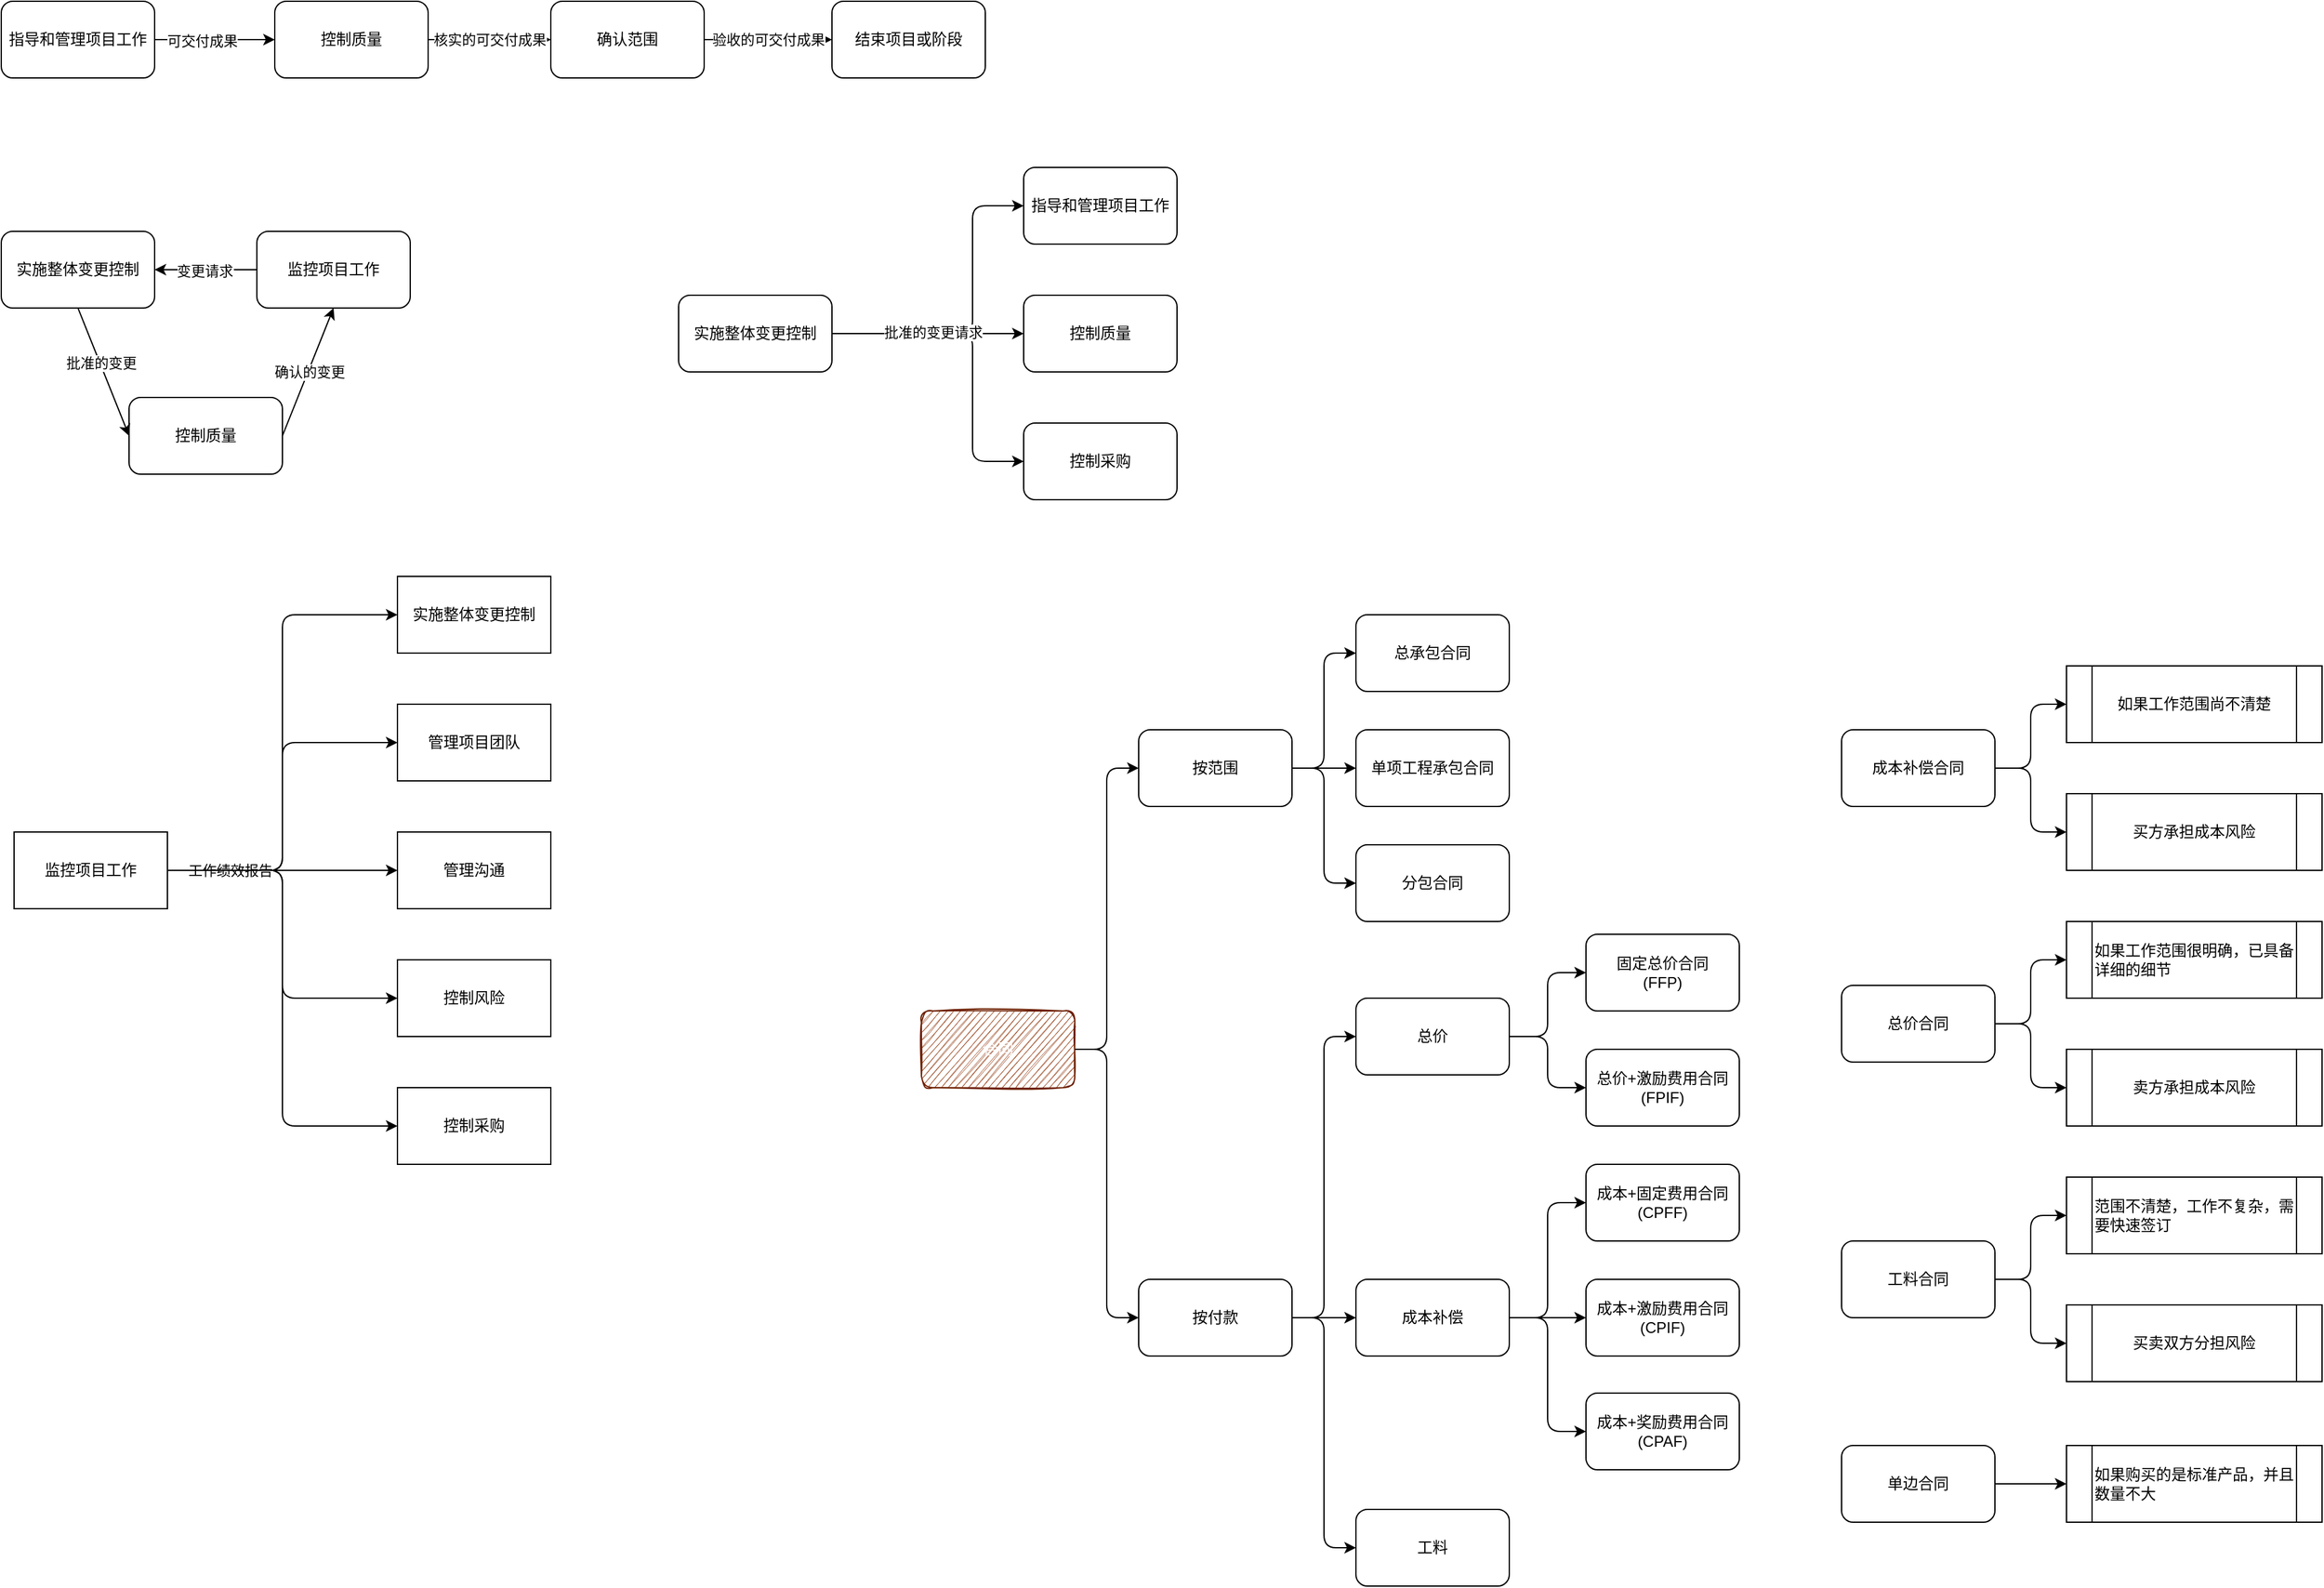<mxfile>
    <diagram id="iVscjCF53jSntFp0XOt4" name="Page-1">
        <mxGraphModel dx="990" dy="815" grid="1" gridSize="10" guides="1" tooltips="1" connect="1" arrows="1" fold="1" page="1" pageScale="1" pageWidth="827" pageHeight="1169" math="0" shadow="0">
            <root>
                <mxCell id="0"/>
                <mxCell id="1" parent="0"/>
                <mxCell id="30" value="" style="group" parent="1" vertex="1" connectable="0">
                    <mxGeometry x="80" y="270" width="320" height="190" as="geometry"/>
                </mxCell>
                <mxCell id="10" value="控制质量&lt;span style=&quot;color: rgba(0 , 0 , 0 , 0) ; font-family: monospace ; font-size: 0px&quot;&gt;%3CmxGraphModel%3E%3Croot%3E%3CmxCell%20id%3D%220%22%2F%3E%3CmxCell%20id%3D%221%22%20parent%3D%220%22%2F%3E%3CmxCell%20id%3D%222%22%20value%3D%22%E6%8C%87%E5%AF%BC%E5%92%8C%E7%AE%A1%E7%90%86%E9%A1%B9%E7%9B%AE%E5%B7%A5%E4%BD%9C%22%20style%3D%22rounded%3D1%3BwhiteSpace%3Dwrap%3Bhtml%3D1%3B%22%20vertex%3D%221%22%20parent%3D%221%22%3E%3CmxGeometry%20x%3D%2280%22%20y%3D%2290%22%20width%3D%22120%22%20height%3D%2260%22%20as%3D%22geometry%22%2F%3E%3C%2FmxCell%3E%3C%2Froot%3E%3C%2FmxGraphModel%3E&lt;/span&gt;" style="rounded=1;whiteSpace=wrap;html=1;" parent="30" vertex="1">
                    <mxGeometry x="100" y="130" width="120" height="60" as="geometry"/>
                </mxCell>
                <mxCell id="11" value="监控项目工作" style="rounded=1;whiteSpace=wrap;html=1;" parent="30" vertex="1">
                    <mxGeometry x="200" width="120" height="60" as="geometry"/>
                </mxCell>
                <mxCell id="13" style="edgeStyle=none;html=1;exitX=1;exitY=0.5;exitDx=0;exitDy=0;entryX=0.5;entryY=1;entryDx=0;entryDy=0;" parent="30" source="10" target="11" edge="1">
                    <mxGeometry relative="1" as="geometry"/>
                </mxCell>
                <mxCell id="16" value="确认的变更" style="edgeLabel;html=1;align=center;verticalAlign=middle;resizable=0;points=[];" parent="13" vertex="1" connectable="0">
                    <mxGeometry x="0.007" y="-1" relative="1" as="geometry">
                        <mxPoint as="offset"/>
                    </mxGeometry>
                </mxCell>
                <mxCell id="15" style="edgeStyle=none;html=1;exitX=0.5;exitY=1;exitDx=0;exitDy=0;entryX=0;entryY=0.5;entryDx=0;entryDy=0;" parent="30" source="12" target="10" edge="1">
                    <mxGeometry relative="1" as="geometry"/>
                </mxCell>
                <mxCell id="18" value="批准的变更" style="edgeLabel;html=1;align=center;verticalAlign=middle;resizable=0;points=[];" parent="15" vertex="1" connectable="0">
                    <mxGeometry x="-0.141" relative="1" as="geometry">
                        <mxPoint as="offset"/>
                    </mxGeometry>
                </mxCell>
                <mxCell id="12" value="实施整体变更控制" style="rounded=1;whiteSpace=wrap;html=1;" parent="30" vertex="1">
                    <mxGeometry width="120" height="60" as="geometry"/>
                </mxCell>
                <mxCell id="14" style="edgeStyle=none;html=1;exitX=0;exitY=0.5;exitDx=0;exitDy=0;entryX=1;entryY=0.5;entryDx=0;entryDy=0;" parent="30" source="11" target="12" edge="1">
                    <mxGeometry relative="1" as="geometry"/>
                </mxCell>
                <mxCell id="17" value="变更请求" style="edgeLabel;html=1;align=center;verticalAlign=middle;resizable=0;points=[];" parent="14" vertex="1" connectable="0">
                    <mxGeometry x="0.025" y="1" relative="1" as="geometry">
                        <mxPoint as="offset"/>
                    </mxGeometry>
                </mxCell>
                <mxCell id="31" value="" style="group" parent="1" vertex="1" connectable="0">
                    <mxGeometry x="80" y="90" width="770" height="60" as="geometry"/>
                </mxCell>
                <mxCell id="2" value="指导和管理项目工作" style="rounded=1;whiteSpace=wrap;html=1;" parent="31" vertex="1">
                    <mxGeometry width="120" height="60" as="geometry"/>
                </mxCell>
                <mxCell id="3" value="控制质量&lt;span style=&quot;color: rgba(0 , 0 , 0 , 0) ; font-family: monospace ; font-size: 0px&quot;&gt;%3CmxGraphModel%3E%3Croot%3E%3CmxCell%20id%3D%220%22%2F%3E%3CmxCell%20id%3D%221%22%20parent%3D%220%22%2F%3E%3CmxCell%20id%3D%222%22%20value%3D%22%E6%8C%87%E5%AF%BC%E5%92%8C%E7%AE%A1%E7%90%86%E9%A1%B9%E7%9B%AE%E5%B7%A5%E4%BD%9C%22%20style%3D%22rounded%3D1%3BwhiteSpace%3Dwrap%3Bhtml%3D1%3B%22%20vertex%3D%221%22%20parent%3D%221%22%3E%3CmxGeometry%20x%3D%2280%22%20y%3D%2290%22%20width%3D%22120%22%20height%3D%2260%22%20as%3D%22geometry%22%2F%3E%3C%2FmxCell%3E%3C%2Froot%3E%3C%2FmxGraphModel%3E&lt;/span&gt;" style="rounded=1;whiteSpace=wrap;html=1;" parent="31" vertex="1">
                    <mxGeometry x="214" width="120" height="60" as="geometry"/>
                </mxCell>
                <mxCell id="6" style="edgeStyle=none;html=1;exitX=1;exitY=0.5;exitDx=0;exitDy=0;entryX=0;entryY=0.5;entryDx=0;entryDy=0;" parent="31" source="2" target="3" edge="1">
                    <mxGeometry relative="1" as="geometry"/>
                </mxCell>
                <mxCell id="7" value="可交付成果" style="edgeLabel;html=1;align=center;verticalAlign=middle;resizable=0;points=[];" parent="6" vertex="1" connectable="0">
                    <mxGeometry x="-0.213" y="-1" relative="1" as="geometry">
                        <mxPoint as="offset"/>
                    </mxGeometry>
                </mxCell>
                <mxCell id="4" value="确认范围" style="rounded=1;whiteSpace=wrap;html=1;" parent="31" vertex="1">
                    <mxGeometry x="430" width="120" height="60" as="geometry"/>
                </mxCell>
                <mxCell id="8" value="核实的可交付成果" style="edgeStyle=none;html=1;exitX=1;exitY=0.5;exitDx=0;exitDy=0;entryX=0;entryY=0.5;entryDx=0;entryDy=0;" parent="31" source="3" target="4" edge="1">
                    <mxGeometry relative="1" as="geometry"/>
                </mxCell>
                <mxCell id="5" value="结束项目或阶段" style="rounded=1;whiteSpace=wrap;html=1;" parent="31" vertex="1">
                    <mxGeometry x="650" width="120" height="60" as="geometry"/>
                </mxCell>
                <mxCell id="9" value="验收的可交付成果" style="edgeStyle=none;html=1;exitX=1;exitY=0.5;exitDx=0;exitDy=0;entryX=0;entryY=0.5;entryDx=0;entryDy=0;" parent="31" source="4" target="5" edge="1">
                    <mxGeometry relative="1" as="geometry"/>
                </mxCell>
                <mxCell id="42" value="" style="group" vertex="1" connectable="0" parent="1">
                    <mxGeometry x="610" y="220" width="390" height="260" as="geometry"/>
                </mxCell>
                <mxCell id="32" value="实施整体变更控制" style="rounded=1;whiteSpace=wrap;html=1;" vertex="1" parent="42">
                    <mxGeometry y="100" width="120" height="60" as="geometry"/>
                </mxCell>
                <mxCell id="33" value="指导和管理项目工作" style="rounded=1;whiteSpace=wrap;html=1;" vertex="1" parent="42">
                    <mxGeometry x="270" width="120" height="60" as="geometry"/>
                </mxCell>
                <mxCell id="36" style="edgeStyle=orthogonalEdgeStyle;html=1;exitX=1;exitY=0.5;exitDx=0;exitDy=0;entryX=0;entryY=0.5;entryDx=0;entryDy=0;" edge="1" parent="42" source="32" target="33">
                    <mxGeometry relative="1" as="geometry">
                        <Array as="points">
                            <mxPoint x="230" y="130"/>
                            <mxPoint x="230" y="30"/>
                        </Array>
                    </mxGeometry>
                </mxCell>
                <mxCell id="34" value="控制质量" style="rounded=1;whiteSpace=wrap;html=1;" vertex="1" parent="42">
                    <mxGeometry x="270" y="100" width="120" height="60" as="geometry"/>
                </mxCell>
                <mxCell id="37" style="edgeStyle=orthogonalEdgeStyle;html=1;exitX=1;exitY=0.5;exitDx=0;exitDy=0;entryX=0;entryY=0.5;entryDx=0;entryDy=0;" edge="1" parent="42" source="32" target="34">
                    <mxGeometry relative="1" as="geometry"/>
                </mxCell>
                <mxCell id="35" value="控制采购" style="rounded=1;whiteSpace=wrap;html=1;" vertex="1" parent="42">
                    <mxGeometry x="270" y="200" width="120" height="60" as="geometry"/>
                </mxCell>
                <mxCell id="39" style="edgeStyle=orthogonalEdgeStyle;html=1;exitX=1;exitY=0.5;exitDx=0;exitDy=0;entryX=0;entryY=0.5;entryDx=0;entryDy=0;" edge="1" parent="42" source="32" target="35">
                    <mxGeometry relative="1" as="geometry">
                        <Array as="points">
                            <mxPoint x="230" y="130"/>
                            <mxPoint x="230" y="230"/>
                        </Array>
                    </mxGeometry>
                </mxCell>
                <mxCell id="41" value="批准的变更请求" style="edgeLabel;html=1;align=center;verticalAlign=middle;resizable=0;points=[];" vertex="1" connectable="0" parent="39">
                    <mxGeometry x="-0.369" y="1" relative="1" as="geometry">
                        <mxPoint as="offset"/>
                    </mxGeometry>
                </mxCell>
                <mxCell id="76" style="edgeStyle=orthogonalEdgeStyle;html=1;exitX=1;exitY=0.5;exitDx=0;exitDy=0;entryX=0;entryY=0.5;entryDx=0;entryDy=0;" edge="1" parent="1" source="43" target="44">
                    <mxGeometry relative="1" as="geometry"/>
                </mxCell>
                <mxCell id="77" style="edgeStyle=orthogonalEdgeStyle;html=1;exitX=1;exitY=0.5;exitDx=0;exitDy=0;entryX=0;entryY=0.5;entryDx=0;entryDy=0;" edge="1" parent="1" source="43" target="53">
                    <mxGeometry relative="1" as="geometry"/>
                </mxCell>
                <mxCell id="43" value="合同" style="rounded=1;whiteSpace=wrap;html=1;fillColor=#a0522d;strokeColor=#6D1F00;fontColor=#ffffff;sketch=1;" vertex="1" parent="1">
                    <mxGeometry x="800" y="880" width="120" height="60" as="geometry"/>
                </mxCell>
                <mxCell id="51" value="" style="group" vertex="1" connectable="0" parent="1">
                    <mxGeometry x="970" y="570" width="290" height="240" as="geometry"/>
                </mxCell>
                <mxCell id="44" value="按范围" style="rounded=1;whiteSpace=wrap;html=1;" vertex="1" parent="51">
                    <mxGeometry y="90" width="120" height="60" as="geometry"/>
                </mxCell>
                <mxCell id="45" value="总承包合同" style="rounded=1;whiteSpace=wrap;html=1;" vertex="1" parent="51">
                    <mxGeometry x="170" width="120" height="60" as="geometry"/>
                </mxCell>
                <mxCell id="48" style="edgeStyle=orthogonalEdgeStyle;html=1;exitX=1;exitY=0.5;exitDx=0;exitDy=0;entryX=0;entryY=0.5;entryDx=0;entryDy=0;" edge="1" parent="51" source="44" target="45">
                    <mxGeometry relative="1" as="geometry"/>
                </mxCell>
                <mxCell id="46" value="单项工程承包合同" style="rounded=1;whiteSpace=wrap;html=1;" vertex="1" parent="51">
                    <mxGeometry x="170" y="90" width="120" height="60" as="geometry"/>
                </mxCell>
                <mxCell id="49" style="edgeStyle=orthogonalEdgeStyle;html=1;exitX=1;exitY=0.5;exitDx=0;exitDy=0;entryX=0;entryY=0.5;entryDx=0;entryDy=0;" edge="1" parent="51" source="44" target="46">
                    <mxGeometry relative="1" as="geometry"/>
                </mxCell>
                <mxCell id="47" value="分包合同" style="rounded=1;whiteSpace=wrap;html=1;" vertex="1" parent="51">
                    <mxGeometry x="170" y="180" width="120" height="60" as="geometry"/>
                </mxCell>
                <mxCell id="50" style="edgeStyle=orthogonalEdgeStyle;html=1;exitX=1;exitY=0.5;exitDx=0;exitDy=0;entryX=0;entryY=0.5;entryDx=0;entryDy=0;" edge="1" parent="51" source="44" target="47">
                    <mxGeometry relative="1" as="geometry"/>
                </mxCell>
                <mxCell id="75" value="" style="group" vertex="1" connectable="0" parent="1">
                    <mxGeometry x="970" y="820" width="470" height="510" as="geometry"/>
                </mxCell>
                <mxCell id="53" value="按付款" style="rounded=1;whiteSpace=wrap;html=1;" vertex="1" parent="75">
                    <mxGeometry y="270" width="120" height="60" as="geometry"/>
                </mxCell>
                <mxCell id="54" value="总价" style="rounded=1;whiteSpace=wrap;html=1;" vertex="1" parent="75">
                    <mxGeometry x="170" y="50" width="120" height="60" as="geometry"/>
                </mxCell>
                <mxCell id="55" style="edgeStyle=orthogonalEdgeStyle;html=1;exitX=1;exitY=0.5;exitDx=0;exitDy=0;entryX=0;entryY=0.5;entryDx=0;entryDy=0;" edge="1" parent="75" source="53" target="54">
                    <mxGeometry y="30" as="geometry"/>
                </mxCell>
                <mxCell id="56" value="成本补偿" style="rounded=1;whiteSpace=wrap;html=1;" vertex="1" parent="75">
                    <mxGeometry x="170" y="270" width="120" height="60" as="geometry"/>
                </mxCell>
                <mxCell id="57" style="edgeStyle=orthogonalEdgeStyle;html=1;exitX=1;exitY=0.5;exitDx=0;exitDy=0;entryX=0;entryY=0.5;entryDx=0;entryDy=0;" edge="1" parent="75" source="53" target="56">
                    <mxGeometry y="30" as="geometry"/>
                </mxCell>
                <mxCell id="60" value="固定总价合同&lt;br&gt;(FFP)" style="rounded=1;whiteSpace=wrap;html=1;" vertex="1" parent="75">
                    <mxGeometry x="350" width="120" height="60" as="geometry"/>
                </mxCell>
                <mxCell id="65" style="edgeStyle=orthogonalEdgeStyle;html=1;exitX=1;exitY=0.5;exitDx=0;exitDy=0;entryX=0;entryY=0.5;entryDx=0;entryDy=0;" edge="1" parent="75" source="54" target="60">
                    <mxGeometry as="geometry"/>
                </mxCell>
                <mxCell id="61" value="总价+激励费用合同(FPIF)" style="rounded=1;whiteSpace=wrap;html=1;" vertex="1" parent="75">
                    <mxGeometry x="350" y="90" width="120" height="60" as="geometry"/>
                </mxCell>
                <mxCell id="66" style="edgeStyle=orthogonalEdgeStyle;html=1;exitX=1;exitY=0.5;exitDx=0;exitDy=0;entryX=0;entryY=0.5;entryDx=0;entryDy=0;" edge="1" parent="75" source="54" target="61">
                    <mxGeometry as="geometry"/>
                </mxCell>
                <mxCell id="62" value="成本+固定费用合同&lt;br&gt;(CPFF)" style="rounded=1;whiteSpace=wrap;html=1;" vertex="1" parent="75">
                    <mxGeometry x="350" y="180" width="120" height="60" as="geometry"/>
                </mxCell>
                <mxCell id="67" style="edgeStyle=orthogonalEdgeStyle;html=1;exitX=1;exitY=0.5;exitDx=0;exitDy=0;entryX=0;entryY=0.5;entryDx=0;entryDy=0;" edge="1" parent="75" source="56" target="62">
                    <mxGeometry as="geometry"/>
                </mxCell>
                <mxCell id="63" value="成本+激励费用合同&lt;br&gt;(CPIF)" style="rounded=1;whiteSpace=wrap;html=1;" vertex="1" parent="75">
                    <mxGeometry x="350" y="270" width="120" height="60" as="geometry"/>
                </mxCell>
                <mxCell id="64" value="成本+奖励费用合同&lt;br&gt;(CPAF)" style="rounded=1;whiteSpace=wrap;html=1;" vertex="1" parent="75">
                    <mxGeometry x="350" y="359" width="120" height="60" as="geometry"/>
                </mxCell>
                <mxCell id="68" style="edgeStyle=orthogonalEdgeStyle;html=1;exitX=1;exitY=0.5;exitDx=0;exitDy=0;entryX=0;entryY=0.5;entryDx=0;entryDy=0;" edge="1" parent="75" source="56" target="63">
                    <mxGeometry as="geometry"/>
                </mxCell>
                <mxCell id="69" style="edgeStyle=orthogonalEdgeStyle;html=1;exitX=1;exitY=0.5;exitDx=0;exitDy=0;entryX=0;entryY=0.5;entryDx=0;entryDy=0;" edge="1" parent="75" source="56" target="64">
                    <mxGeometry as="geometry"/>
                </mxCell>
                <mxCell id="73" value="工料" style="rounded=1;whiteSpace=wrap;html=1;" vertex="1" parent="75">
                    <mxGeometry x="170" y="450" width="120" height="60" as="geometry"/>
                </mxCell>
                <mxCell id="74" style="edgeStyle=orthogonalEdgeStyle;html=1;exitX=1;exitY=0.5;exitDx=0;exitDy=0;entryX=0;entryY=0.5;entryDx=0;entryDy=0;" edge="1" parent="75" source="53" target="73">
                    <mxGeometry relative="1" as="geometry"/>
                </mxCell>
                <mxCell id="100" value="" style="group" vertex="1" connectable="0" parent="1">
                    <mxGeometry x="1520" y="610" width="376" height="670" as="geometry"/>
                </mxCell>
                <mxCell id="79" value="成本补偿合同" style="rounded=1;whiteSpace=wrap;html=1;sketch=0;" vertex="1" parent="100">
                    <mxGeometry y="50" width="120" height="60" as="geometry"/>
                </mxCell>
                <mxCell id="81" value="如果工作范围尚不清楚" style="shape=process;whiteSpace=wrap;html=1;backgroundOutline=1;sketch=0;" vertex="1" parent="100">
                    <mxGeometry x="176" width="200" height="60" as="geometry"/>
                </mxCell>
                <mxCell id="83" style="edgeStyle=orthogonalEdgeStyle;html=1;exitX=1;exitY=0.5;exitDx=0;exitDy=0;entryX=0;entryY=0.5;entryDx=0;entryDy=0;" edge="1" parent="100" source="79" target="81">
                    <mxGeometry relative="1" as="geometry"/>
                </mxCell>
                <mxCell id="82" value="买方承担成本风险" style="shape=process;whiteSpace=wrap;html=1;backgroundOutline=1;sketch=0;" vertex="1" parent="100">
                    <mxGeometry x="176" y="100" width="200" height="60" as="geometry"/>
                </mxCell>
                <mxCell id="84" style="edgeStyle=orthogonalEdgeStyle;html=1;exitX=1;exitY=0.5;exitDx=0;exitDy=0;entryX=0;entryY=0.5;entryDx=0;entryDy=0;" edge="1" parent="100" source="79" target="82">
                    <mxGeometry relative="1" as="geometry"/>
                </mxCell>
                <mxCell id="87" value="总价合同" style="rounded=1;whiteSpace=wrap;html=1;sketch=0;" vertex="1" parent="100">
                    <mxGeometry y="250" width="120" height="60" as="geometry"/>
                </mxCell>
                <mxCell id="88" value="如果工作范围很明确，已具备详细的细节" style="shape=process;whiteSpace=wrap;html=1;backgroundOutline=1;sketch=0;align=left;" vertex="1" parent="100">
                    <mxGeometry x="176" y="200" width="200" height="60" as="geometry"/>
                </mxCell>
                <mxCell id="90" style="edgeStyle=orthogonalEdgeStyle;html=1;exitX=1;exitY=0.5;exitDx=0;exitDy=0;entryX=0;entryY=0.5;entryDx=0;entryDy=0;" edge="1" parent="100" source="87" target="88">
                    <mxGeometry relative="1" as="geometry"/>
                </mxCell>
                <mxCell id="89" value="卖方承担成本风险" style="shape=process;whiteSpace=wrap;html=1;backgroundOutline=1;sketch=0;" vertex="1" parent="100">
                    <mxGeometry x="176" y="300" width="200" height="60" as="geometry"/>
                </mxCell>
                <mxCell id="91" style="edgeStyle=orthogonalEdgeStyle;html=1;exitX=1;exitY=0.5;exitDx=0;exitDy=0;entryX=0;entryY=0.5;entryDx=0;entryDy=0;" edge="1" parent="100" source="87" target="89">
                    <mxGeometry relative="1" as="geometry"/>
                </mxCell>
                <mxCell id="92" value="工料合同" style="rounded=1;whiteSpace=wrap;html=1;sketch=0;" vertex="1" parent="100">
                    <mxGeometry y="450" width="120" height="60" as="geometry"/>
                </mxCell>
                <mxCell id="93" value="范围不清楚，工作不复杂，需要快速签订" style="shape=process;whiteSpace=wrap;html=1;backgroundOutline=1;sketch=0;align=left;" vertex="1" parent="100">
                    <mxGeometry x="176" y="400" width="200" height="60" as="geometry"/>
                </mxCell>
                <mxCell id="95" style="edgeStyle=orthogonalEdgeStyle;html=1;exitX=1;exitY=0.5;exitDx=0;exitDy=0;entryX=0;entryY=0.5;entryDx=0;entryDy=0;" edge="1" parent="100" source="92" target="93">
                    <mxGeometry relative="1" as="geometry"/>
                </mxCell>
                <mxCell id="94" value="买卖双方分担风险" style="shape=process;whiteSpace=wrap;html=1;backgroundOutline=1;sketch=0;" vertex="1" parent="100">
                    <mxGeometry x="176" y="500" width="200" height="60" as="geometry"/>
                </mxCell>
                <mxCell id="96" style="edgeStyle=orthogonalEdgeStyle;html=1;exitX=1;exitY=0.5;exitDx=0;exitDy=0;entryX=0;entryY=0.5;entryDx=0;entryDy=0;" edge="1" parent="100" source="92" target="94">
                    <mxGeometry relative="1" as="geometry"/>
                </mxCell>
                <mxCell id="97" value="单边合同" style="rounded=1;whiteSpace=wrap;html=1;sketch=0;" vertex="1" parent="100">
                    <mxGeometry y="610" width="120" height="60" as="geometry"/>
                </mxCell>
                <mxCell id="98" value="如果购买的是标准产品，并且数量不大" style="shape=process;whiteSpace=wrap;html=1;backgroundOutline=1;sketch=0;align=left;" vertex="1" parent="100">
                    <mxGeometry x="176" y="610" width="200" height="60" as="geometry"/>
                </mxCell>
                <mxCell id="99" style="edgeStyle=orthogonalEdgeStyle;html=1;exitX=1;exitY=0.5;exitDx=0;exitDy=0;entryX=0;entryY=0.5;entryDx=0;entryDy=0;" edge="1" parent="100" source="97" target="98">
                    <mxGeometry relative="1" as="geometry"/>
                </mxCell>
                <mxCell id="104" value="" style="group" vertex="1" connectable="0" parent="1">
                    <mxGeometry x="90" y="540" width="420" height="460" as="geometry"/>
                </mxCell>
                <mxCell id="19" value="监控项目工作" style="rounded=0;whiteSpace=wrap;html=1;" parent="104" vertex="1">
                    <mxGeometry y="200" width="120" height="60" as="geometry"/>
                </mxCell>
                <mxCell id="20" value="实施整体变更控制" style="rounded=0;whiteSpace=wrap;html=1;" parent="104" vertex="1">
                    <mxGeometry x="300" width="120" height="60" as="geometry"/>
                </mxCell>
                <mxCell id="24" style="edgeStyle=orthogonalEdgeStyle;html=1;exitX=1;exitY=0.5;exitDx=0;exitDy=0;entryX=0;entryY=0.5;entryDx=0;entryDy=0;" parent="104" source="19" target="20" edge="1">
                    <mxGeometry x="-10" as="geometry"/>
                </mxCell>
                <mxCell id="21" value="管理项目团队" style="rounded=0;whiteSpace=wrap;html=1;" parent="104" vertex="1">
                    <mxGeometry x="300" y="100" width="120" height="60" as="geometry"/>
                </mxCell>
                <mxCell id="25" style="edgeStyle=orthogonalEdgeStyle;html=1;exitX=1;exitY=0.5;exitDx=0;exitDy=0;entryX=0;entryY=0.5;entryDx=0;entryDy=0;" parent="104" source="19" target="21" edge="1">
                    <mxGeometry x="-10" as="geometry"/>
                </mxCell>
                <mxCell id="22" value="控制风险" style="rounded=0;whiteSpace=wrap;html=1;" parent="104" vertex="1">
                    <mxGeometry x="300" y="300" width="120" height="60" as="geometry"/>
                </mxCell>
                <mxCell id="26" style="edgeStyle=orthogonalEdgeStyle;html=1;exitX=1;exitY=0.5;exitDx=0;exitDy=0;entryX=0;entryY=0.5;entryDx=0;entryDy=0;" parent="104" source="19" target="22" edge="1">
                    <mxGeometry x="-10" as="geometry"/>
                </mxCell>
                <mxCell id="23" value="控制采购" style="rounded=0;whiteSpace=wrap;html=1;" parent="104" vertex="1">
                    <mxGeometry x="300" y="400" width="120" height="60" as="geometry"/>
                </mxCell>
                <mxCell id="27" style="edgeStyle=orthogonalEdgeStyle;html=1;exitX=1;exitY=0.5;exitDx=0;exitDy=0;entryX=0;entryY=0.5;entryDx=0;entryDy=0;" parent="104" source="19" target="23" edge="1">
                    <mxGeometry x="-10" as="geometry"/>
                </mxCell>
                <mxCell id="28" value="工作绩效报告" style="edgeLabel;html=1;align=center;verticalAlign=middle;resizable=0;points=[];" parent="27" vertex="1" connectable="0">
                    <mxGeometry x="-0.743" relative="1" as="geometry">
                        <mxPoint as="offset"/>
                    </mxGeometry>
                </mxCell>
                <mxCell id="102" value="管理沟通" style="rounded=0;whiteSpace=wrap;html=1;" vertex="1" parent="104">
                    <mxGeometry x="300" y="200" width="120" height="60" as="geometry"/>
                </mxCell>
                <mxCell id="103" style="edgeStyle=orthogonalEdgeStyle;html=1;exitX=1;exitY=0.5;exitDx=0;exitDy=0;entryX=0;entryY=0.5;entryDx=0;entryDy=0;" edge="1" parent="104" source="19" target="102">
                    <mxGeometry relative="1" as="geometry"/>
                </mxCell>
            </root>
        </mxGraphModel>
    </diagram>
</mxfile>

